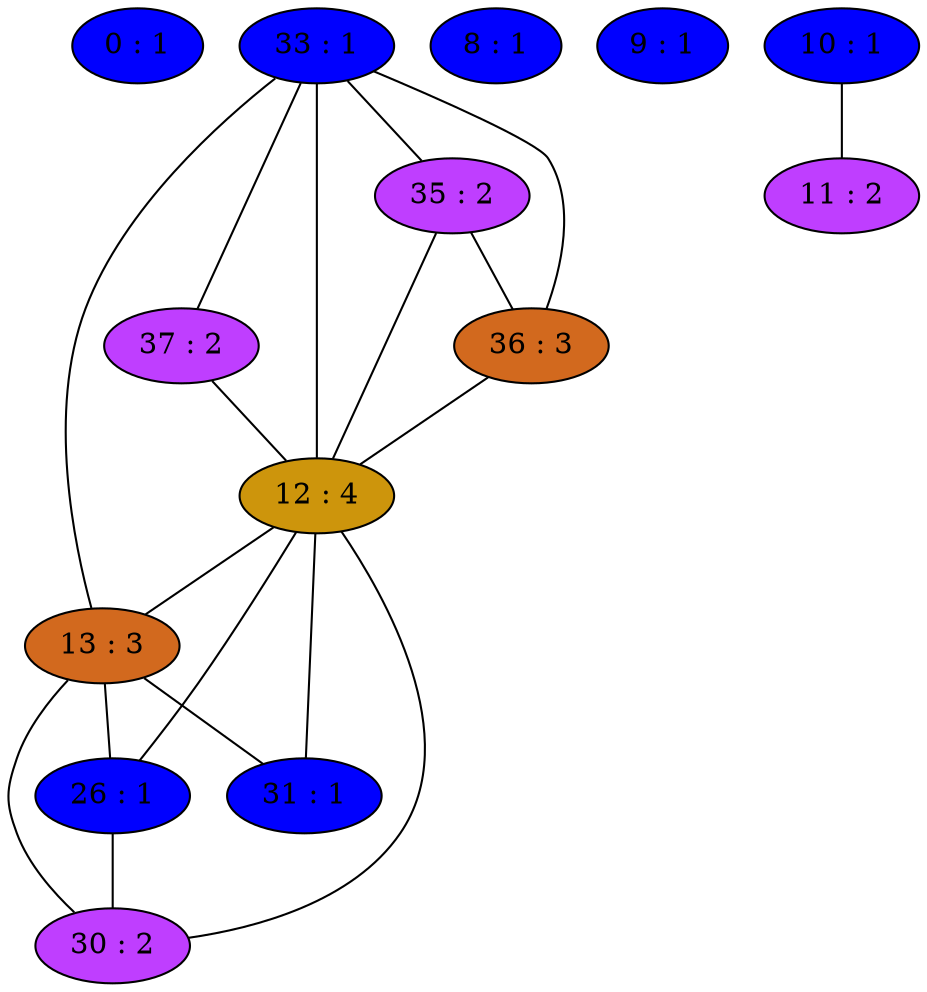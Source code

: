 strict graph {
0[label="0 : 1" style=filled fillcolor="blue1"];
33[label="33 : 1" style=filled fillcolor="blue1"];
33 -- 35
33 -- 36
33 -- 37
33 -- 12
33 -- 13
35[label="35 : 2" style=filled fillcolor="darkorchid1"];
35 -- 33
35 -- 36
35 -- 12
36[label="36 : 3" style=filled fillcolor="chocolate"];
36 -- 33
36 -- 35
36 -- 12
37[label="37 : 2" style=filled fillcolor="darkorchid1"];
37 -- 33
37 -- 12
8[label="8 : 1" style=filled fillcolor="blue1"];
9[label="9 : 1" style=filled fillcolor="blue1"];
10[label="10 : 1" style=filled fillcolor="blue1"];
10 -- 11
11[label="11 : 2" style=filled fillcolor="darkorchid1"];
11 -- 10
12[label="12 : 4" style=filled fillcolor="darkgoldenrod3"];
12 -- 33
12 -- 35
12 -- 36
12 -- 37
12 -- 26
12 -- 13
12 -- 30
12 -- 31
13[label="13 : 3" style=filled fillcolor="chocolate"];
13 -- 33
13 -- 26
13 -- 12
13 -- 30
13 -- 31
26[label="26 : 1" style=filled fillcolor="blue1"];
26 -- 12
26 -- 13
26 -- 30
30[label="30 : 2" style=filled fillcolor="darkorchid1"];
30 -- 26
30 -- 12
30 -- 13
31[label="31 : 1" style=filled fillcolor="blue1"];
31 -- 12
31 -- 13
}